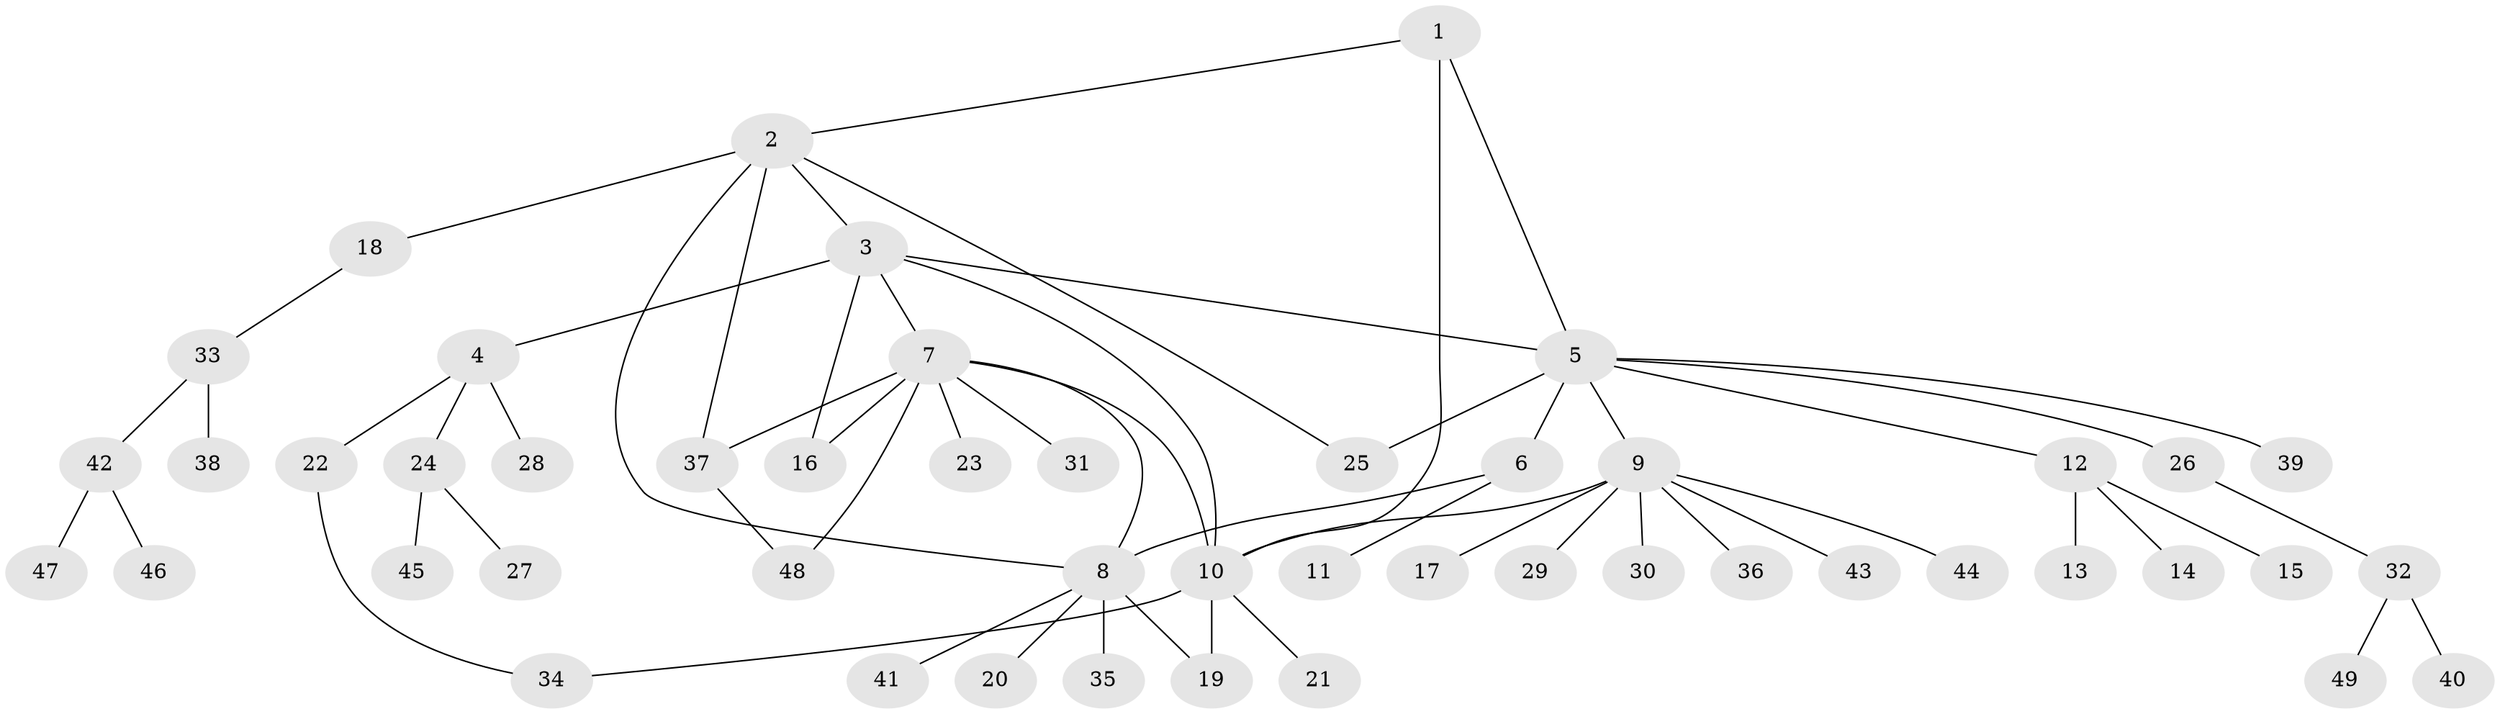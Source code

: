 // Generated by graph-tools (version 1.1) at 2025/15/03/09/25 04:15:46]
// undirected, 49 vertices, 60 edges
graph export_dot {
graph [start="1"]
  node [color=gray90,style=filled];
  1;
  2;
  3;
  4;
  5;
  6;
  7;
  8;
  9;
  10;
  11;
  12;
  13;
  14;
  15;
  16;
  17;
  18;
  19;
  20;
  21;
  22;
  23;
  24;
  25;
  26;
  27;
  28;
  29;
  30;
  31;
  32;
  33;
  34;
  35;
  36;
  37;
  38;
  39;
  40;
  41;
  42;
  43;
  44;
  45;
  46;
  47;
  48;
  49;
  1 -- 2;
  1 -- 5;
  1 -- 10;
  2 -- 3;
  2 -- 8;
  2 -- 18;
  2 -- 25;
  2 -- 37;
  3 -- 4;
  3 -- 5;
  3 -- 7;
  3 -- 10;
  3 -- 16;
  4 -- 22;
  4 -- 24;
  4 -- 28;
  5 -- 6;
  5 -- 9;
  5 -- 12;
  5 -- 25;
  5 -- 26;
  5 -- 39;
  6 -- 8;
  6 -- 11;
  7 -- 8;
  7 -- 10;
  7 -- 16;
  7 -- 23;
  7 -- 31;
  7 -- 37;
  7 -- 48;
  8 -- 19;
  8 -- 20;
  8 -- 35;
  8 -- 41;
  9 -- 10;
  9 -- 17;
  9 -- 29;
  9 -- 30;
  9 -- 36;
  9 -- 43;
  9 -- 44;
  10 -- 19;
  10 -- 21;
  10 -- 34;
  12 -- 13;
  12 -- 14;
  12 -- 15;
  18 -- 33;
  22 -- 34;
  24 -- 27;
  24 -- 45;
  26 -- 32;
  32 -- 40;
  32 -- 49;
  33 -- 38;
  33 -- 42;
  37 -- 48;
  42 -- 46;
  42 -- 47;
}
